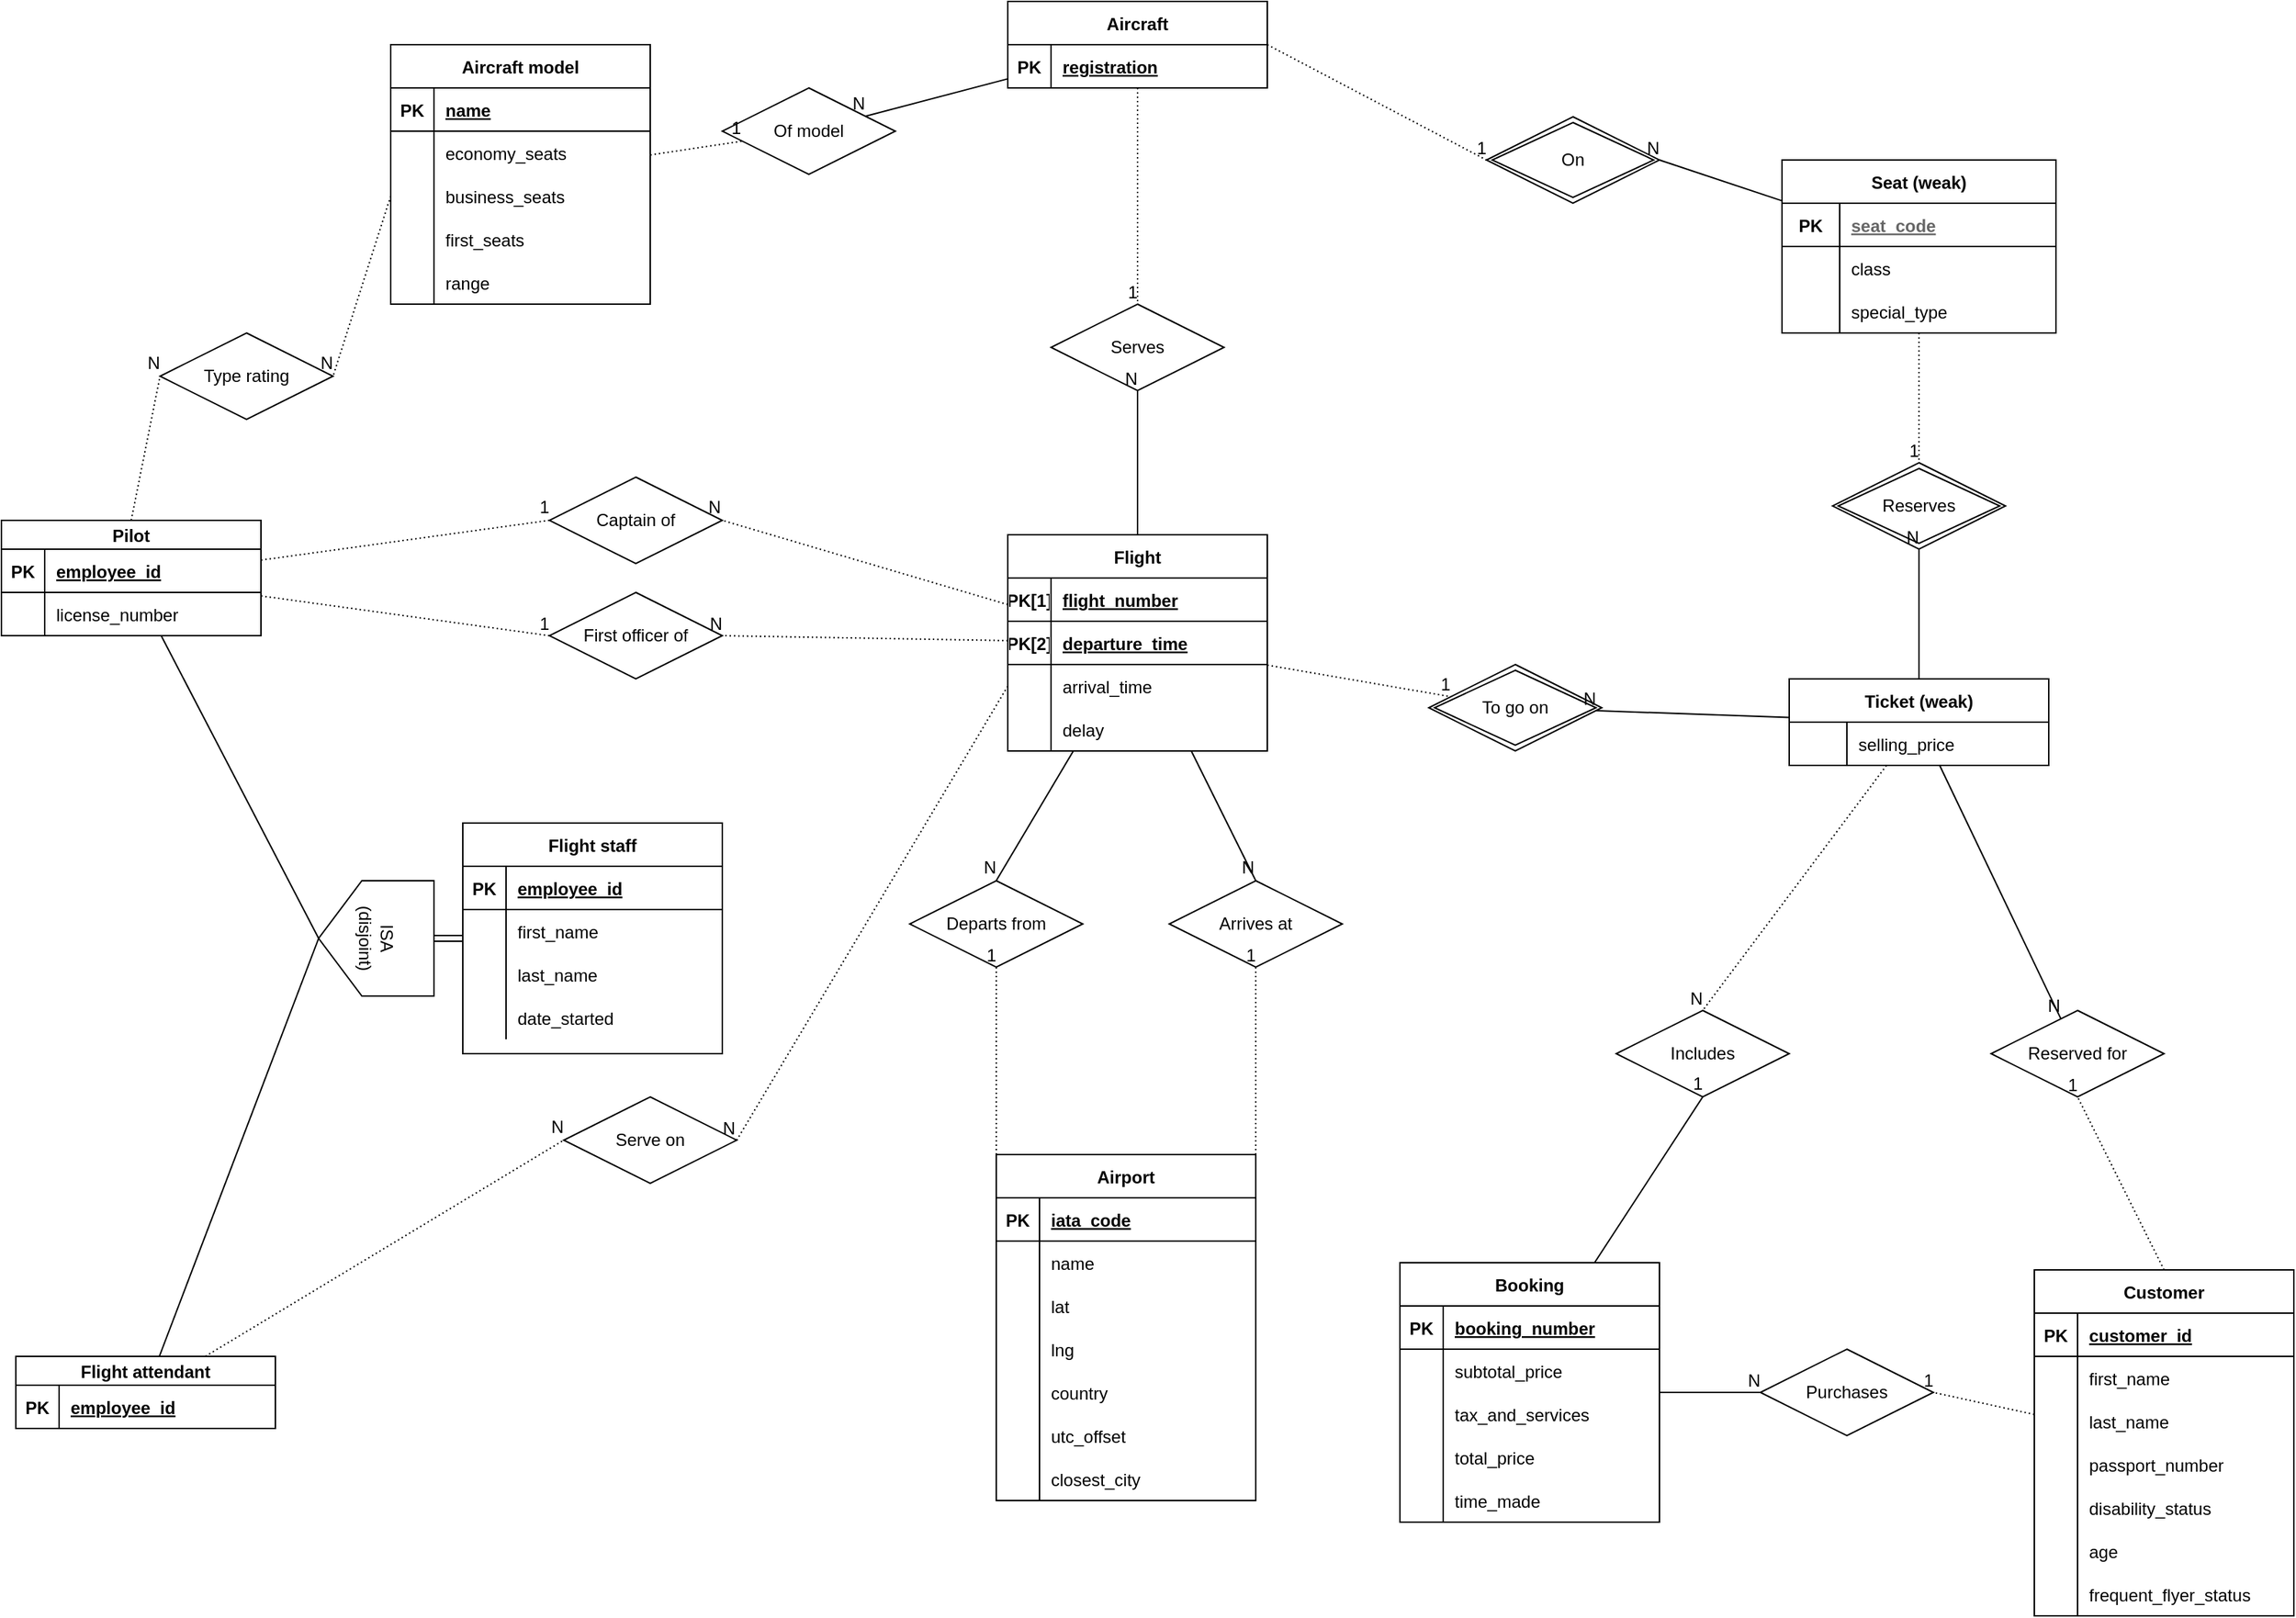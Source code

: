 <mxfile version="13.8.0" type="github">
  <diagram id="R2lEEEUBdFMjLlhIrx00" name="Page-1">
    <mxGraphModel dx="3454" dy="1766" grid="1" gridSize="10" guides="1" tooltips="1" connect="1" arrows="1" fold="1" page="1" pageScale="1" pageWidth="1654" pageHeight="1169" math="0" shadow="0" extFonts="Permanent Marker^https://fonts.googleapis.com/css?family=Permanent+Marker">
      <root>
        <mxCell id="0" />
        <mxCell id="1" parent="0" />
        <mxCell id="KFDG1ygpJS-XasdDZKLy-1" value="Reserves" style="shape=rhombus;double=1;perimeter=rhombusPerimeter;whiteSpace=wrap;html=1;align=center;" vertex="1" parent="1">
          <mxGeometry x="1280" y="350" width="120" height="60" as="geometry" />
        </mxCell>
        <mxCell id="omaE2LV8dUg3B53Vwz0E-4" value="Flight" style="shape=table;startSize=30;container=1;collapsible=1;childLayout=tableLayout;fixedRows=1;rowLines=0;fontStyle=1;align=center;resizeLast=1;" parent="1" vertex="1">
          <mxGeometry x="708" y="400" width="180" height="150" as="geometry" />
        </mxCell>
        <mxCell id="omaE2LV8dUg3B53Vwz0E-5" value="" style="shape=partialRectangle;collapsible=0;dropTarget=0;pointerEvents=0;fillColor=none;top=0;left=0;bottom=1;right=0;points=[[0,0.5],[1,0.5]];portConstraint=eastwest;" parent="omaE2LV8dUg3B53Vwz0E-4" vertex="1">
          <mxGeometry y="30" width="180" height="30" as="geometry" />
        </mxCell>
        <mxCell id="omaE2LV8dUg3B53Vwz0E-6" value="PK[1]" style="shape=partialRectangle;connectable=0;fillColor=none;top=0;left=0;bottom=0;right=0;fontStyle=1;overflow=hidden;" parent="omaE2LV8dUg3B53Vwz0E-5" vertex="1">
          <mxGeometry width="30" height="30" as="geometry" />
        </mxCell>
        <mxCell id="omaE2LV8dUg3B53Vwz0E-7" value="flight_number" style="shape=partialRectangle;connectable=0;fillColor=none;top=0;left=0;bottom=0;right=0;align=left;spacingLeft=6;fontStyle=5;overflow=hidden;" parent="omaE2LV8dUg3B53Vwz0E-5" vertex="1">
          <mxGeometry x="30" width="150" height="30" as="geometry" />
        </mxCell>
        <mxCell id="Inyji_aIX1-CD67pMIii-9" style="shape=partialRectangle;collapsible=0;dropTarget=0;pointerEvents=0;fillColor=none;top=0;left=0;bottom=1;right=0;points=[[0,0.5],[1,0.5]];portConstraint=eastwest;" parent="omaE2LV8dUg3B53Vwz0E-4" vertex="1">
          <mxGeometry y="60" width="180" height="30" as="geometry" />
        </mxCell>
        <mxCell id="Inyji_aIX1-CD67pMIii-10" value="PK[2]" style="shape=partialRectangle;connectable=0;fillColor=none;top=0;left=0;bottom=0;right=0;fontStyle=1;overflow=hidden;" parent="Inyji_aIX1-CD67pMIii-9" vertex="1">
          <mxGeometry width="30" height="30" as="geometry" />
        </mxCell>
        <mxCell id="Inyji_aIX1-CD67pMIii-11" value="departure_time" style="shape=partialRectangle;connectable=0;fillColor=none;top=0;left=0;bottom=0;right=0;align=left;spacingLeft=6;fontStyle=5;overflow=hidden;" parent="Inyji_aIX1-CD67pMIii-9" vertex="1">
          <mxGeometry x="30" width="150" height="30" as="geometry" />
        </mxCell>
        <mxCell id="omaE2LV8dUg3B53Vwz0E-11" value="" style="shape=partialRectangle;collapsible=0;dropTarget=0;pointerEvents=0;fillColor=none;top=0;left=0;bottom=0;right=0;points=[[0,0.5],[1,0.5]];portConstraint=eastwest;" parent="omaE2LV8dUg3B53Vwz0E-4" vertex="1">
          <mxGeometry y="90" width="180" height="30" as="geometry" />
        </mxCell>
        <mxCell id="omaE2LV8dUg3B53Vwz0E-12" value="" style="shape=partialRectangle;connectable=0;fillColor=none;top=0;left=0;bottom=0;right=0;editable=1;overflow=hidden;" parent="omaE2LV8dUg3B53Vwz0E-11" vertex="1">
          <mxGeometry width="30" height="30" as="geometry" />
        </mxCell>
        <mxCell id="omaE2LV8dUg3B53Vwz0E-13" value="arrival_time" style="shape=partialRectangle;connectable=0;fillColor=none;top=0;left=0;bottom=0;right=0;align=left;spacingLeft=6;overflow=hidden;" parent="omaE2LV8dUg3B53Vwz0E-11" vertex="1">
          <mxGeometry x="30" width="150" height="30" as="geometry" />
        </mxCell>
        <mxCell id="T-JMGLTqBnid2Jcj_hA6-1" style="shape=partialRectangle;collapsible=0;dropTarget=0;pointerEvents=0;fillColor=none;top=0;left=0;bottom=0;right=0;points=[[0,0.5],[1,0.5]];portConstraint=eastwest;" parent="omaE2LV8dUg3B53Vwz0E-4" vertex="1">
          <mxGeometry y="120" width="180" height="30" as="geometry" />
        </mxCell>
        <mxCell id="T-JMGLTqBnid2Jcj_hA6-2" style="shape=partialRectangle;connectable=0;fillColor=none;top=0;left=0;bottom=0;right=0;editable=1;overflow=hidden;" parent="T-JMGLTqBnid2Jcj_hA6-1" vertex="1">
          <mxGeometry width="30" height="30" as="geometry" />
        </mxCell>
        <mxCell id="T-JMGLTqBnid2Jcj_hA6-3" value="delay" style="shape=partialRectangle;connectable=0;fillColor=none;top=0;left=0;bottom=0;right=0;align=left;spacingLeft=6;overflow=hidden;" parent="T-JMGLTqBnid2Jcj_hA6-1" vertex="1">
          <mxGeometry x="30" width="150" height="30" as="geometry" />
        </mxCell>
        <mxCell id="omaE2LV8dUg3B53Vwz0E-188" value="On" style="shape=rhombus;double=1;perimeter=rhombusPerimeter;whiteSpace=wrap;html=1;align=center;" parent="1" vertex="1">
          <mxGeometry x="1040" y="110" width="120" height="60" as="geometry" />
        </mxCell>
        <mxCell id="omaE2LV8dUg3B53Vwz0E-70" value="Aircraft" style="shape=table;startSize=30;container=1;collapsible=1;childLayout=tableLayout;fixedRows=1;rowLines=0;fontStyle=1;align=center;resizeLast=1;" parent="1" vertex="1">
          <mxGeometry x="708" y="30" width="180" height="60" as="geometry" />
        </mxCell>
        <mxCell id="omaE2LV8dUg3B53Vwz0E-71" value="" style="shape=partialRectangle;collapsible=0;dropTarget=0;pointerEvents=0;fillColor=none;top=0;left=0;bottom=1;right=0;points=[[0,0.5],[1,0.5]];portConstraint=eastwest;" parent="omaE2LV8dUg3B53Vwz0E-70" vertex="1">
          <mxGeometry y="30" width="180" height="30" as="geometry" />
        </mxCell>
        <mxCell id="omaE2LV8dUg3B53Vwz0E-72" value="PK" style="shape=partialRectangle;connectable=0;fillColor=none;top=0;left=0;bottom=0;right=0;fontStyle=1;overflow=hidden;" parent="omaE2LV8dUg3B53Vwz0E-71" vertex="1">
          <mxGeometry width="30" height="30" as="geometry" />
        </mxCell>
        <mxCell id="omaE2LV8dUg3B53Vwz0E-73" value="registration" style="shape=partialRectangle;connectable=0;fillColor=none;top=0;left=0;bottom=0;right=0;align=left;spacingLeft=6;fontStyle=5;overflow=hidden;" parent="omaE2LV8dUg3B53Vwz0E-71" vertex="1">
          <mxGeometry x="30" width="150" height="30" as="geometry" />
        </mxCell>
        <mxCell id="omaE2LV8dUg3B53Vwz0E-192" value="Includes" style="shape=rhombus;perimeter=rhombusPerimeter;whiteSpace=wrap;html=1;align=center;" parent="1" vertex="1">
          <mxGeometry x="1130" y="730" width="120" height="60" as="geometry" />
        </mxCell>
        <mxCell id="omaE2LV8dUg3B53Vwz0E-51" value="Aircraft model" style="shape=table;startSize=30;container=1;collapsible=1;childLayout=tableLayout;fixedRows=1;rowLines=0;fontStyle=1;align=center;resizeLast=1;" parent="1" vertex="1">
          <mxGeometry x="280" y="60" width="180" height="180" as="geometry" />
        </mxCell>
        <mxCell id="omaE2LV8dUg3B53Vwz0E-52" value="" style="shape=partialRectangle;collapsible=0;dropTarget=0;pointerEvents=0;fillColor=none;top=0;left=0;bottom=1;right=0;points=[[0,0.5],[1,0.5]];portConstraint=eastwest;" parent="omaE2LV8dUg3B53Vwz0E-51" vertex="1">
          <mxGeometry y="30" width="180" height="30" as="geometry" />
        </mxCell>
        <mxCell id="omaE2LV8dUg3B53Vwz0E-53" value="PK" style="shape=partialRectangle;connectable=0;fillColor=none;top=0;left=0;bottom=0;right=0;fontStyle=1;overflow=hidden;" parent="omaE2LV8dUg3B53Vwz0E-52" vertex="1">
          <mxGeometry width="30" height="30" as="geometry" />
        </mxCell>
        <mxCell id="omaE2LV8dUg3B53Vwz0E-54" value="name" style="shape=partialRectangle;connectable=0;fillColor=none;top=0;left=0;bottom=0;right=0;align=left;spacingLeft=6;fontStyle=5;overflow=hidden;" parent="omaE2LV8dUg3B53Vwz0E-52" vertex="1">
          <mxGeometry x="30" width="150" height="30" as="geometry" />
        </mxCell>
        <mxCell id="omaE2LV8dUg3B53Vwz0E-58" value="" style="shape=partialRectangle;collapsible=0;dropTarget=0;pointerEvents=0;fillColor=none;top=0;left=0;bottom=0;right=0;points=[[0,0.5],[1,0.5]];portConstraint=eastwest;" parent="omaE2LV8dUg3B53Vwz0E-51" vertex="1">
          <mxGeometry y="60" width="180" height="30" as="geometry" />
        </mxCell>
        <mxCell id="omaE2LV8dUg3B53Vwz0E-59" value="" style="shape=partialRectangle;connectable=0;fillColor=none;top=0;left=0;bottom=0;right=0;editable=1;overflow=hidden;" parent="omaE2LV8dUg3B53Vwz0E-58" vertex="1">
          <mxGeometry width="30" height="30" as="geometry" />
        </mxCell>
        <mxCell id="omaE2LV8dUg3B53Vwz0E-60" value="economy_seats" style="shape=partialRectangle;connectable=0;fillColor=none;top=0;left=0;bottom=0;right=0;align=left;spacingLeft=6;overflow=hidden;" parent="omaE2LV8dUg3B53Vwz0E-58" vertex="1">
          <mxGeometry x="30" width="150" height="30" as="geometry" />
        </mxCell>
        <mxCell id="omaE2LV8dUg3B53Vwz0E-61" value="" style="shape=partialRectangle;collapsible=0;dropTarget=0;pointerEvents=0;fillColor=none;top=0;left=0;bottom=0;right=0;points=[[0,0.5],[1,0.5]];portConstraint=eastwest;" parent="omaE2LV8dUg3B53Vwz0E-51" vertex="1">
          <mxGeometry y="90" width="180" height="30" as="geometry" />
        </mxCell>
        <mxCell id="omaE2LV8dUg3B53Vwz0E-62" value="" style="shape=partialRectangle;connectable=0;fillColor=none;top=0;left=0;bottom=0;right=0;editable=1;overflow=hidden;" parent="omaE2LV8dUg3B53Vwz0E-61" vertex="1">
          <mxGeometry width="30" height="30" as="geometry" />
        </mxCell>
        <mxCell id="omaE2LV8dUg3B53Vwz0E-63" value="business_seats" style="shape=partialRectangle;connectable=0;fillColor=none;top=0;left=0;bottom=0;right=0;align=left;spacingLeft=6;overflow=hidden;" parent="omaE2LV8dUg3B53Vwz0E-61" vertex="1">
          <mxGeometry x="30" width="150" height="30" as="geometry" />
        </mxCell>
        <mxCell id="omaE2LV8dUg3B53Vwz0E-64" style="shape=partialRectangle;collapsible=0;dropTarget=0;pointerEvents=0;fillColor=none;top=0;left=0;bottom=0;right=0;points=[[0,0.5],[1,0.5]];portConstraint=eastwest;" parent="omaE2LV8dUg3B53Vwz0E-51" vertex="1">
          <mxGeometry y="120" width="180" height="30" as="geometry" />
        </mxCell>
        <mxCell id="omaE2LV8dUg3B53Vwz0E-65" style="shape=partialRectangle;connectable=0;fillColor=none;top=0;left=0;bottom=0;right=0;editable=1;overflow=hidden;" parent="omaE2LV8dUg3B53Vwz0E-64" vertex="1">
          <mxGeometry width="30" height="30" as="geometry" />
        </mxCell>
        <mxCell id="omaE2LV8dUg3B53Vwz0E-66" value="first_seats" style="shape=partialRectangle;connectable=0;fillColor=none;top=0;left=0;bottom=0;right=0;align=left;spacingLeft=6;overflow=hidden;" parent="omaE2LV8dUg3B53Vwz0E-64" vertex="1">
          <mxGeometry x="30" width="150" height="30" as="geometry" />
        </mxCell>
        <mxCell id="omaE2LV8dUg3B53Vwz0E-67" style="shape=partialRectangle;collapsible=0;dropTarget=0;pointerEvents=0;fillColor=none;top=0;left=0;bottom=0;right=0;points=[[0,0.5],[1,0.5]];portConstraint=eastwest;" parent="omaE2LV8dUg3B53Vwz0E-51" vertex="1">
          <mxGeometry y="150" width="180" height="30" as="geometry" />
        </mxCell>
        <mxCell id="omaE2LV8dUg3B53Vwz0E-68" style="shape=partialRectangle;connectable=0;fillColor=none;top=0;left=0;bottom=0;right=0;editable=1;overflow=hidden;" parent="omaE2LV8dUg3B53Vwz0E-67" vertex="1">
          <mxGeometry width="30" height="30" as="geometry" />
        </mxCell>
        <mxCell id="omaE2LV8dUg3B53Vwz0E-69" value="range" style="shape=partialRectangle;connectable=0;fillColor=none;top=0;left=0;bottom=0;right=0;align=left;spacingLeft=6;overflow=hidden;" parent="omaE2LV8dUg3B53Vwz0E-67" vertex="1">
          <mxGeometry x="30" width="150" height="30" as="geometry" />
        </mxCell>
        <mxCell id="omaE2LV8dUg3B53Vwz0E-193" value="Purchases" style="shape=rhombus;perimeter=rhombusPerimeter;whiteSpace=wrap;html=1;align=center;" parent="1" vertex="1">
          <mxGeometry x="1230" y="965" width="120" height="60" as="geometry" />
        </mxCell>
        <mxCell id="omaE2LV8dUg3B53Vwz0E-194" value="Reserved for" style="shape=rhombus;perimeter=rhombusPerimeter;whiteSpace=wrap;html=1;align=center;" parent="1" vertex="1">
          <mxGeometry x="1390" y="730" width="120" height="60" as="geometry" />
        </mxCell>
        <mxCell id="omaE2LV8dUg3B53Vwz0E-195" value="Departs from" style="shape=rhombus;perimeter=rhombusPerimeter;whiteSpace=wrap;html=1;align=center;" parent="1" vertex="1">
          <mxGeometry x="640" y="640" width="120" height="60" as="geometry" />
        </mxCell>
        <mxCell id="omaE2LV8dUg3B53Vwz0E-196" value="Arrives at" style="shape=rhombus;perimeter=rhombusPerimeter;whiteSpace=wrap;html=1;align=center;" parent="1" vertex="1">
          <mxGeometry x="820" y="640" width="120" height="60" as="geometry" />
        </mxCell>
        <mxCell id="omaE2LV8dUg3B53Vwz0E-197" value="Captain of" style="shape=rhombus;perimeter=rhombusPerimeter;whiteSpace=wrap;html=1;align=center;" parent="1" vertex="1">
          <mxGeometry x="390" y="360" width="120" height="60" as="geometry" />
        </mxCell>
        <mxCell id="omaE2LV8dUg3B53Vwz0E-198" value="First officer of" style="shape=rhombus;perimeter=rhombusPerimeter;whiteSpace=wrap;html=1;align=center;" parent="1" vertex="1">
          <mxGeometry x="390" y="440" width="120" height="60" as="geometry" />
        </mxCell>
        <mxCell id="omaE2LV8dUg3B53Vwz0E-199" value="Serve on" style="shape=rhombus;perimeter=rhombusPerimeter;whiteSpace=wrap;html=1;align=center;" parent="1" vertex="1">
          <mxGeometry x="400" y="790" width="120" height="60" as="geometry" />
        </mxCell>
        <mxCell id="omaE2LV8dUg3B53Vwz0E-200" value="Of model" style="shape=rhombus;perimeter=rhombusPerimeter;whiteSpace=wrap;html=1;align=center;" parent="1" vertex="1">
          <mxGeometry x="510" y="90" width="120" height="60" as="geometry" />
        </mxCell>
        <mxCell id="omaE2LV8dUg3B53Vwz0E-201" value="Type rating" style="shape=rhombus;perimeter=rhombusPerimeter;whiteSpace=wrap;html=1;align=center;" parent="1" vertex="1">
          <mxGeometry x="120" y="260" width="120" height="60" as="geometry" />
        </mxCell>
        <mxCell id="omaE2LV8dUg3B53Vwz0E-83" value="Pilot" style="shape=table;startSize=20;container=1;collapsible=1;childLayout=tableLayout;fixedRows=1;rowLines=0;fontStyle=1;align=center;resizeLast=1;" parent="1" vertex="1">
          <mxGeometry x="10" y="390" width="180" height="80" as="geometry" />
        </mxCell>
        <mxCell id="omaE2LV8dUg3B53Vwz0E-84" value="" style="shape=partialRectangle;collapsible=0;dropTarget=0;pointerEvents=0;fillColor=none;top=0;left=0;bottom=1;right=0;points=[[0,0.5],[1,0.5]];portConstraint=eastwest;" parent="omaE2LV8dUg3B53Vwz0E-83" vertex="1">
          <mxGeometry y="20" width="180" height="30" as="geometry" />
        </mxCell>
        <mxCell id="omaE2LV8dUg3B53Vwz0E-85" value="PK" style="shape=partialRectangle;connectable=0;fillColor=none;top=0;left=0;bottom=0;right=0;fontStyle=1;overflow=hidden;" parent="omaE2LV8dUg3B53Vwz0E-84" vertex="1">
          <mxGeometry width="30" height="30" as="geometry" />
        </mxCell>
        <mxCell id="omaE2LV8dUg3B53Vwz0E-86" value="employee_id" style="shape=partialRectangle;connectable=0;fillColor=none;top=0;left=0;bottom=0;right=0;align=left;spacingLeft=6;fontStyle=5;overflow=hidden;" parent="omaE2LV8dUg3B53Vwz0E-84" vertex="1">
          <mxGeometry x="30" width="150" height="30" as="geometry" />
        </mxCell>
        <mxCell id="UBEAjOzkYKkPeFaZ0rmT-7" style="shape=partialRectangle;collapsible=0;dropTarget=0;pointerEvents=0;fillColor=none;top=0;left=0;bottom=1;right=0;points=[[0,0.5],[1,0.5]];portConstraint=eastwest;" parent="omaE2LV8dUg3B53Vwz0E-83" vertex="1">
          <mxGeometry y="50" width="180" height="30" as="geometry" />
        </mxCell>
        <mxCell id="UBEAjOzkYKkPeFaZ0rmT-8" style="shape=partialRectangle;connectable=0;fillColor=none;top=0;left=0;bottom=0;right=0;fontStyle=1;overflow=hidden;" parent="UBEAjOzkYKkPeFaZ0rmT-7" vertex="1">
          <mxGeometry width="30" height="30" as="geometry" />
        </mxCell>
        <mxCell id="UBEAjOzkYKkPeFaZ0rmT-9" value="license_number" style="shape=partialRectangle;connectable=0;fillColor=none;top=0;left=0;bottom=0;right=0;align=left;spacingLeft=6;fontStyle=0;overflow=hidden;" parent="UBEAjOzkYKkPeFaZ0rmT-7" vertex="1">
          <mxGeometry x="30" width="150" height="30" as="geometry" />
        </mxCell>
        <mxCell id="omaE2LV8dUg3B53Vwz0E-223" value="" style="endArrow=none;html=1;rounded=0;dashed=1;dashPattern=1 2;entryX=0;entryY=0.5;entryDx=0;entryDy=0;" parent="1" source="omaE2LV8dUg3B53Vwz0E-96" target="omaE2LV8dUg3B53Vwz0E-199" edge="1">
          <mxGeometry relative="1" as="geometry">
            <mxPoint x="350" y="870" as="sourcePoint" />
            <mxPoint x="600" y="650" as="targetPoint" />
          </mxGeometry>
        </mxCell>
        <mxCell id="omaE2LV8dUg3B53Vwz0E-224" value="N" style="resizable=0;html=1;align=right;verticalAlign=bottom;" parent="omaE2LV8dUg3B53Vwz0E-223" connectable="0" vertex="1">
          <mxGeometry x="1" relative="1" as="geometry" />
        </mxCell>
        <mxCell id="omaE2LV8dUg3B53Vwz0E-225" value="" style="endArrow=none;html=1;rounded=0;entryX=0.5;entryY=0;entryDx=0;entryDy=0;" parent="1" source="omaE2LV8dUg3B53Vwz0E-4" target="omaE2LV8dUg3B53Vwz0E-195" edge="1">
          <mxGeometry relative="1" as="geometry">
            <mxPoint x="840" y="600" as="sourcePoint" />
            <mxPoint x="680" y="600" as="targetPoint" />
          </mxGeometry>
        </mxCell>
        <mxCell id="omaE2LV8dUg3B53Vwz0E-226" value="N" style="resizable=0;html=1;align=right;verticalAlign=bottom;" parent="omaE2LV8dUg3B53Vwz0E-225" connectable="0" vertex="1">
          <mxGeometry x="1" relative="1" as="geometry" />
        </mxCell>
        <mxCell id="omaE2LV8dUg3B53Vwz0E-227" value="" style="endArrow=none;html=1;rounded=0;dashed=1;dashPattern=1 2;exitX=0;exitY=0;exitDx=0;exitDy=0;entryX=0.5;entryY=1;entryDx=0;entryDy=0;" parent="1" source="omaE2LV8dUg3B53Vwz0E-17" target="omaE2LV8dUg3B53Vwz0E-195" edge="1">
          <mxGeometry relative="1" as="geometry">
            <mxPoint x="830" y="720" as="sourcePoint" />
            <mxPoint x="670" y="720" as="targetPoint" />
          </mxGeometry>
        </mxCell>
        <mxCell id="omaE2LV8dUg3B53Vwz0E-228" value="1" style="resizable=0;html=1;align=right;verticalAlign=bottom;" parent="omaE2LV8dUg3B53Vwz0E-227" connectable="0" vertex="1">
          <mxGeometry x="1" relative="1" as="geometry" />
        </mxCell>
        <mxCell id="omaE2LV8dUg3B53Vwz0E-229" value="" style="endArrow=none;html=1;rounded=0;entryX=0.5;entryY=0;entryDx=0;entryDy=0;" parent="1" source="omaE2LV8dUg3B53Vwz0E-4" target="omaE2LV8dUg3B53Vwz0E-196" edge="1">
          <mxGeometry relative="1" as="geometry">
            <mxPoint x="1040" y="600" as="sourcePoint" />
            <mxPoint x="880" y="600" as="targetPoint" />
          </mxGeometry>
        </mxCell>
        <mxCell id="omaE2LV8dUg3B53Vwz0E-230" value="N" style="resizable=0;html=1;align=right;verticalAlign=bottom;" parent="omaE2LV8dUg3B53Vwz0E-229" connectable="0" vertex="1">
          <mxGeometry x="1" relative="1" as="geometry" />
        </mxCell>
        <mxCell id="omaE2LV8dUg3B53Vwz0E-231" value="" style="endArrow=none;html=1;rounded=0;dashed=1;dashPattern=1 2;entryX=0.5;entryY=1;entryDx=0;entryDy=0;exitX=1;exitY=0;exitDx=0;exitDy=0;" parent="1" source="omaE2LV8dUg3B53Vwz0E-17" target="omaE2LV8dUg3B53Vwz0E-196" edge="1">
          <mxGeometry relative="1" as="geometry">
            <mxPoint x="1010" y="750" as="sourcePoint" />
            <mxPoint x="850" y="750" as="targetPoint" />
          </mxGeometry>
        </mxCell>
        <mxCell id="omaE2LV8dUg3B53Vwz0E-232" value="1" style="resizable=0;html=1;align=right;verticalAlign=bottom;" parent="omaE2LV8dUg3B53Vwz0E-231" connectable="0" vertex="1">
          <mxGeometry x="1" relative="1" as="geometry" />
        </mxCell>
        <mxCell id="omaE2LV8dUg3B53Vwz0E-17" value="Airport" style="shape=table;startSize=30;container=1;collapsible=1;childLayout=tableLayout;fixedRows=1;rowLines=0;fontStyle=1;align=center;resizeLast=1;" parent="1" vertex="1">
          <mxGeometry x="700" y="830" width="180" height="240" as="geometry">
            <mxRectangle x="60" y="310" width="70" height="30" as="alternateBounds" />
          </mxGeometry>
        </mxCell>
        <mxCell id="omaE2LV8dUg3B53Vwz0E-18" value="" style="shape=partialRectangle;collapsible=0;dropTarget=0;pointerEvents=0;fillColor=none;top=0;left=0;bottom=1;right=0;points=[[0,0.5],[1,0.5]];portConstraint=eastwest;" parent="omaE2LV8dUg3B53Vwz0E-17" vertex="1">
          <mxGeometry y="30" width="180" height="30" as="geometry" />
        </mxCell>
        <mxCell id="omaE2LV8dUg3B53Vwz0E-19" value="PK" style="shape=partialRectangle;connectable=0;fillColor=none;top=0;left=0;bottom=0;right=0;fontStyle=1;overflow=hidden;" parent="omaE2LV8dUg3B53Vwz0E-18" vertex="1">
          <mxGeometry width="30" height="30" as="geometry" />
        </mxCell>
        <mxCell id="omaE2LV8dUg3B53Vwz0E-20" value="iata_code" style="shape=partialRectangle;connectable=0;fillColor=none;top=0;left=0;bottom=0;right=0;align=left;spacingLeft=6;fontStyle=5;overflow=hidden;" parent="omaE2LV8dUg3B53Vwz0E-18" vertex="1">
          <mxGeometry x="30" width="150" height="30" as="geometry" />
        </mxCell>
        <mxCell id="omaE2LV8dUg3B53Vwz0E-21" value="" style="shape=partialRectangle;collapsible=0;dropTarget=0;pointerEvents=0;fillColor=none;top=0;left=0;bottom=0;right=0;points=[[0,0.5],[1,0.5]];portConstraint=eastwest;" parent="omaE2LV8dUg3B53Vwz0E-17" vertex="1">
          <mxGeometry y="60" width="180" height="30" as="geometry" />
        </mxCell>
        <mxCell id="omaE2LV8dUg3B53Vwz0E-22" value="" style="shape=partialRectangle;connectable=0;fillColor=none;top=0;left=0;bottom=0;right=0;editable=1;overflow=hidden;" parent="omaE2LV8dUg3B53Vwz0E-21" vertex="1">
          <mxGeometry width="30" height="30" as="geometry" />
        </mxCell>
        <mxCell id="omaE2LV8dUg3B53Vwz0E-23" value="name" style="shape=partialRectangle;connectable=0;fillColor=none;top=0;left=0;bottom=0;right=0;align=left;spacingLeft=6;overflow=hidden;" parent="omaE2LV8dUg3B53Vwz0E-21" vertex="1">
          <mxGeometry x="30" width="150" height="30" as="geometry" />
        </mxCell>
        <mxCell id="omaE2LV8dUg3B53Vwz0E-27" value="" style="shape=partialRectangle;collapsible=0;dropTarget=0;pointerEvents=0;fillColor=none;top=0;left=0;bottom=0;right=0;points=[[0,0.5],[1,0.5]];portConstraint=eastwest;" parent="omaE2LV8dUg3B53Vwz0E-17" vertex="1">
          <mxGeometry y="90" width="180" height="30" as="geometry" />
        </mxCell>
        <mxCell id="omaE2LV8dUg3B53Vwz0E-28" value="" style="shape=partialRectangle;connectable=0;fillColor=none;top=0;left=0;bottom=0;right=0;editable=1;overflow=hidden;" parent="omaE2LV8dUg3B53Vwz0E-27" vertex="1">
          <mxGeometry width="30" height="30" as="geometry" />
        </mxCell>
        <mxCell id="omaE2LV8dUg3B53Vwz0E-29" value="lat" style="shape=partialRectangle;connectable=0;fillColor=none;top=0;left=0;bottom=0;right=0;align=left;spacingLeft=6;overflow=hidden;" parent="omaE2LV8dUg3B53Vwz0E-27" vertex="1">
          <mxGeometry x="30" width="150" height="30" as="geometry" />
        </mxCell>
        <mxCell id="T-JMGLTqBnid2Jcj_hA6-4" style="shape=partialRectangle;collapsible=0;dropTarget=0;pointerEvents=0;fillColor=none;top=0;left=0;bottom=0;right=0;points=[[0,0.5],[1,0.5]];portConstraint=eastwest;" parent="omaE2LV8dUg3B53Vwz0E-17" vertex="1">
          <mxGeometry y="120" width="180" height="30" as="geometry" />
        </mxCell>
        <mxCell id="T-JMGLTqBnid2Jcj_hA6-5" style="shape=partialRectangle;connectable=0;fillColor=none;top=0;left=0;bottom=0;right=0;editable=1;overflow=hidden;" parent="T-JMGLTqBnid2Jcj_hA6-4" vertex="1">
          <mxGeometry width="30" height="30" as="geometry" />
        </mxCell>
        <mxCell id="T-JMGLTqBnid2Jcj_hA6-6" value="lng" style="shape=partialRectangle;connectable=0;fillColor=none;top=0;left=0;bottom=0;right=0;align=left;spacingLeft=6;overflow=hidden;" parent="T-JMGLTqBnid2Jcj_hA6-4" vertex="1">
          <mxGeometry x="30" width="150" height="30" as="geometry" />
        </mxCell>
        <mxCell id="omaE2LV8dUg3B53Vwz0E-45" style="shape=partialRectangle;collapsible=0;dropTarget=0;pointerEvents=0;fillColor=none;top=0;left=0;bottom=0;right=0;points=[[0,0.5],[1,0.5]];portConstraint=eastwest;" parent="omaE2LV8dUg3B53Vwz0E-17" vertex="1">
          <mxGeometry y="150" width="180" height="30" as="geometry" />
        </mxCell>
        <mxCell id="omaE2LV8dUg3B53Vwz0E-46" style="shape=partialRectangle;connectable=0;fillColor=none;top=0;left=0;bottom=0;right=0;editable=1;overflow=hidden;" parent="omaE2LV8dUg3B53Vwz0E-45" vertex="1">
          <mxGeometry width="30" height="30" as="geometry" />
        </mxCell>
        <mxCell id="omaE2LV8dUg3B53Vwz0E-47" value="country" style="shape=partialRectangle;connectable=0;fillColor=none;top=0;left=0;bottom=0;right=0;align=left;spacingLeft=6;overflow=hidden;" parent="omaE2LV8dUg3B53Vwz0E-45" vertex="1">
          <mxGeometry x="30" width="150" height="30" as="geometry" />
        </mxCell>
        <mxCell id="omaE2LV8dUg3B53Vwz0E-48" style="shape=partialRectangle;collapsible=0;dropTarget=0;pointerEvents=0;fillColor=none;top=0;left=0;bottom=0;right=0;points=[[0,0.5],[1,0.5]];portConstraint=eastwest;" parent="omaE2LV8dUg3B53Vwz0E-17" vertex="1">
          <mxGeometry y="180" width="180" height="30" as="geometry" />
        </mxCell>
        <mxCell id="omaE2LV8dUg3B53Vwz0E-49" style="shape=partialRectangle;connectable=0;fillColor=none;top=0;left=0;bottom=0;right=0;editable=1;overflow=hidden;" parent="omaE2LV8dUg3B53Vwz0E-48" vertex="1">
          <mxGeometry width="30" height="30" as="geometry" />
        </mxCell>
        <mxCell id="omaE2LV8dUg3B53Vwz0E-50" value="utc_offset" style="shape=partialRectangle;connectable=0;fillColor=none;top=0;left=0;bottom=0;right=0;align=left;spacingLeft=6;overflow=hidden;" parent="omaE2LV8dUg3B53Vwz0E-48" vertex="1">
          <mxGeometry x="30" width="150" height="30" as="geometry" />
        </mxCell>
        <mxCell id="omaE2LV8dUg3B53Vwz0E-24" value="" style="shape=partialRectangle;collapsible=0;dropTarget=0;pointerEvents=0;fillColor=none;top=0;left=0;bottom=0;right=0;points=[[0,0.5],[1,0.5]];portConstraint=eastwest;" parent="omaE2LV8dUg3B53Vwz0E-17" vertex="1">
          <mxGeometry y="210" width="180" height="30" as="geometry" />
        </mxCell>
        <mxCell id="omaE2LV8dUg3B53Vwz0E-25" value="" style="shape=partialRectangle;connectable=0;fillColor=none;top=0;left=0;bottom=0;right=0;editable=1;overflow=hidden;" parent="omaE2LV8dUg3B53Vwz0E-24" vertex="1">
          <mxGeometry width="30" height="30" as="geometry" />
        </mxCell>
        <mxCell id="omaE2LV8dUg3B53Vwz0E-26" value="closest_city" style="shape=partialRectangle;connectable=0;fillColor=none;top=0;left=0;bottom=0;right=0;align=left;spacingLeft=6;overflow=hidden;" parent="omaE2LV8dUg3B53Vwz0E-24" vertex="1">
          <mxGeometry x="30" width="150" height="30" as="geometry" />
        </mxCell>
        <mxCell id="omaE2LV8dUg3B53Vwz0E-237" value="" style="endArrow=none;html=1;rounded=0;dashed=1;dashPattern=1 2;entryX=0;entryY=0.5;entryDx=0;entryDy=0;exitX=1;exitY=0.5;exitDx=0;exitDy=0;" parent="1" source="omaE2LV8dUg3B53Vwz0E-70" target="omaE2LV8dUg3B53Vwz0E-188" edge="1">
          <mxGeometry relative="1" as="geometry">
            <mxPoint x="1120" y="200" as="sourcePoint" />
            <mxPoint x="960" y="200" as="targetPoint" />
          </mxGeometry>
        </mxCell>
        <mxCell id="omaE2LV8dUg3B53Vwz0E-238" value="1" style="resizable=0;html=1;align=right;verticalAlign=bottom;" parent="omaE2LV8dUg3B53Vwz0E-237" connectable="0" vertex="1">
          <mxGeometry x="1" relative="1" as="geometry" />
        </mxCell>
        <mxCell id="omaE2LV8dUg3B53Vwz0E-239" value="" style="endArrow=none;html=1;rounded=0;entryX=1;entryY=0.5;entryDx=0;entryDy=0;" parent="1" source="omaE2LV8dUg3B53Vwz0E-113" target="omaE2LV8dUg3B53Vwz0E-188" edge="1">
          <mxGeometry relative="1" as="geometry">
            <mxPoint x="1290" y="210" as="sourcePoint" />
            <mxPoint x="1130" y="210" as="targetPoint" />
          </mxGeometry>
        </mxCell>
        <mxCell id="omaE2LV8dUg3B53Vwz0E-240" value="N" style="resizable=0;html=1;align=right;verticalAlign=bottom;" parent="omaE2LV8dUg3B53Vwz0E-239" connectable="0" vertex="1">
          <mxGeometry x="1" relative="1" as="geometry" />
        </mxCell>
        <mxCell id="omaE2LV8dUg3B53Vwz0E-241" value="" style="endArrow=none;html=1;rounded=0;dashed=1;dashPattern=1 2;" parent="1" source="omaE2LV8dUg3B53Vwz0E-4" target="Inyji_aIX1-CD67pMIii-12" edge="1">
          <mxGeometry relative="1" as="geometry">
            <mxPoint x="1110" y="540" as="sourcePoint" />
            <mxPoint x="999.934" y="495.033" as="targetPoint" />
          </mxGeometry>
        </mxCell>
        <mxCell id="omaE2LV8dUg3B53Vwz0E-242" value="1" style="resizable=0;html=1;align=right;verticalAlign=bottom;" parent="omaE2LV8dUg3B53Vwz0E-241" connectable="0" vertex="1">
          <mxGeometry x="1" relative="1" as="geometry" />
        </mxCell>
        <mxCell id="omaE2LV8dUg3B53Vwz0E-243" value="Serves" style="shape=rhombus;perimeter=rhombusPerimeter;whiteSpace=wrap;html=1;align=center;" parent="1" vertex="1">
          <mxGeometry x="738" y="240" width="120" height="60" as="geometry" />
        </mxCell>
        <mxCell id="omaE2LV8dUg3B53Vwz0E-244" value="" style="endArrow=none;html=1;rounded=0;dashed=1;dashPattern=1 2;entryX=0.5;entryY=0;entryDx=0;entryDy=0;" parent="1" source="omaE2LV8dUg3B53Vwz0E-70" target="omaE2LV8dUg3B53Vwz0E-243" edge="1">
          <mxGeometry relative="1" as="geometry">
            <mxPoint x="1010" y="180" as="sourcePoint" />
            <mxPoint x="850" y="190" as="targetPoint" />
          </mxGeometry>
        </mxCell>
        <mxCell id="omaE2LV8dUg3B53Vwz0E-245" value="1" style="resizable=0;html=1;align=right;verticalAlign=bottom;" parent="omaE2LV8dUg3B53Vwz0E-244" connectable="0" vertex="1">
          <mxGeometry x="1" relative="1" as="geometry" />
        </mxCell>
        <mxCell id="omaE2LV8dUg3B53Vwz0E-246" value="" style="endArrow=none;html=1;rounded=0;entryX=0.5;entryY=1;entryDx=0;entryDy=0;exitX=0.5;exitY=0;exitDx=0;exitDy=0;" parent="1" source="omaE2LV8dUg3B53Vwz0E-4" target="omaE2LV8dUg3B53Vwz0E-243" edge="1">
          <mxGeometry relative="1" as="geometry">
            <mxPoint x="910" y="360" as="sourcePoint" />
            <mxPoint x="750" y="360" as="targetPoint" />
          </mxGeometry>
        </mxCell>
        <mxCell id="omaE2LV8dUg3B53Vwz0E-247" value="N" style="resizable=0;html=1;align=right;verticalAlign=bottom;" parent="omaE2LV8dUg3B53Vwz0E-246" connectable="0" vertex="1">
          <mxGeometry x="1" relative="1" as="geometry" />
        </mxCell>
        <mxCell id="omaE2LV8dUg3B53Vwz0E-164" value="Customer" style="shape=table;startSize=30;container=1;collapsible=1;childLayout=tableLayout;fixedRows=1;rowLines=0;fontStyle=1;align=center;resizeLast=1;" parent="1" vertex="1">
          <mxGeometry x="1420" y="910" width="180" height="240" as="geometry" />
        </mxCell>
        <mxCell id="omaE2LV8dUg3B53Vwz0E-165" value="" style="shape=partialRectangle;collapsible=0;dropTarget=0;pointerEvents=0;fillColor=none;top=0;left=0;bottom=1;right=0;points=[[0,0.5],[1,0.5]];portConstraint=eastwest;" parent="omaE2LV8dUg3B53Vwz0E-164" vertex="1">
          <mxGeometry y="30" width="180" height="30" as="geometry" />
        </mxCell>
        <mxCell id="omaE2LV8dUg3B53Vwz0E-166" value="PK" style="shape=partialRectangle;connectable=0;fillColor=none;top=0;left=0;bottom=0;right=0;fontStyle=1;overflow=hidden;" parent="omaE2LV8dUg3B53Vwz0E-165" vertex="1">
          <mxGeometry width="30" height="30" as="geometry" />
        </mxCell>
        <mxCell id="omaE2LV8dUg3B53Vwz0E-167" value="customer_id" style="shape=partialRectangle;connectable=0;fillColor=none;top=0;left=0;bottom=0;right=0;align=left;spacingLeft=6;fontStyle=5;overflow=hidden;" parent="omaE2LV8dUg3B53Vwz0E-165" vertex="1">
          <mxGeometry x="30" width="150" height="30" as="geometry" />
        </mxCell>
        <mxCell id="omaE2LV8dUg3B53Vwz0E-168" value="" style="shape=partialRectangle;collapsible=0;dropTarget=0;pointerEvents=0;fillColor=none;top=0;left=0;bottom=0;right=0;points=[[0,0.5],[1,0.5]];portConstraint=eastwest;" parent="omaE2LV8dUg3B53Vwz0E-164" vertex="1">
          <mxGeometry y="60" width="180" height="30" as="geometry" />
        </mxCell>
        <mxCell id="omaE2LV8dUg3B53Vwz0E-169" value="" style="shape=partialRectangle;connectable=0;fillColor=none;top=0;left=0;bottom=0;right=0;editable=1;overflow=hidden;" parent="omaE2LV8dUg3B53Vwz0E-168" vertex="1">
          <mxGeometry width="30" height="30" as="geometry" />
        </mxCell>
        <mxCell id="omaE2LV8dUg3B53Vwz0E-170" value="first_name" style="shape=partialRectangle;connectable=0;fillColor=none;top=0;left=0;bottom=0;right=0;align=left;spacingLeft=6;overflow=hidden;" parent="omaE2LV8dUg3B53Vwz0E-168" vertex="1">
          <mxGeometry x="30" width="150" height="30" as="geometry" />
        </mxCell>
        <mxCell id="omaE2LV8dUg3B53Vwz0E-171" value="" style="shape=partialRectangle;collapsible=0;dropTarget=0;pointerEvents=0;fillColor=none;top=0;left=0;bottom=0;right=0;points=[[0,0.5],[1,0.5]];portConstraint=eastwest;" parent="omaE2LV8dUg3B53Vwz0E-164" vertex="1">
          <mxGeometry y="90" width="180" height="30" as="geometry" />
        </mxCell>
        <mxCell id="omaE2LV8dUg3B53Vwz0E-172" value="" style="shape=partialRectangle;connectable=0;fillColor=none;top=0;left=0;bottom=0;right=0;editable=1;overflow=hidden;" parent="omaE2LV8dUg3B53Vwz0E-171" vertex="1">
          <mxGeometry width="30" height="30" as="geometry" />
        </mxCell>
        <mxCell id="omaE2LV8dUg3B53Vwz0E-173" value="last_name" style="shape=partialRectangle;connectable=0;fillColor=none;top=0;left=0;bottom=0;right=0;align=left;spacingLeft=6;overflow=hidden;" parent="omaE2LV8dUg3B53Vwz0E-171" vertex="1">
          <mxGeometry x="30" width="150" height="30" as="geometry" />
        </mxCell>
        <mxCell id="omaE2LV8dUg3B53Vwz0E-174" value="" style="shape=partialRectangle;collapsible=0;dropTarget=0;pointerEvents=0;fillColor=none;top=0;left=0;bottom=0;right=0;points=[[0,0.5],[1,0.5]];portConstraint=eastwest;" parent="omaE2LV8dUg3B53Vwz0E-164" vertex="1">
          <mxGeometry y="120" width="180" height="30" as="geometry" />
        </mxCell>
        <mxCell id="omaE2LV8dUg3B53Vwz0E-175" value="" style="shape=partialRectangle;connectable=0;fillColor=none;top=0;left=0;bottom=0;right=0;editable=1;overflow=hidden;" parent="omaE2LV8dUg3B53Vwz0E-174" vertex="1">
          <mxGeometry width="30" height="30" as="geometry" />
        </mxCell>
        <mxCell id="omaE2LV8dUg3B53Vwz0E-176" value="passport_number" style="shape=partialRectangle;connectable=0;fillColor=none;top=0;left=0;bottom=0;right=0;align=left;spacingLeft=6;overflow=hidden;" parent="omaE2LV8dUg3B53Vwz0E-174" vertex="1">
          <mxGeometry x="30" width="150" height="30" as="geometry" />
        </mxCell>
        <mxCell id="omaE2LV8dUg3B53Vwz0E-177" style="shape=partialRectangle;collapsible=0;dropTarget=0;pointerEvents=0;fillColor=none;top=0;left=0;bottom=0;right=0;points=[[0,0.5],[1,0.5]];portConstraint=eastwest;" parent="omaE2LV8dUg3B53Vwz0E-164" vertex="1">
          <mxGeometry y="150" width="180" height="30" as="geometry" />
        </mxCell>
        <mxCell id="omaE2LV8dUg3B53Vwz0E-178" style="shape=partialRectangle;connectable=0;fillColor=none;top=0;left=0;bottom=0;right=0;editable=1;overflow=hidden;" parent="omaE2LV8dUg3B53Vwz0E-177" vertex="1">
          <mxGeometry width="30" height="30" as="geometry" />
        </mxCell>
        <mxCell id="omaE2LV8dUg3B53Vwz0E-179" value="disability_status" style="shape=partialRectangle;connectable=0;fillColor=none;top=0;left=0;bottom=0;right=0;align=left;spacingLeft=6;overflow=hidden;" parent="omaE2LV8dUg3B53Vwz0E-177" vertex="1">
          <mxGeometry x="30" width="150" height="30" as="geometry" />
        </mxCell>
        <mxCell id="Inyji_aIX1-CD67pMIii-28" style="shape=partialRectangle;collapsible=0;dropTarget=0;pointerEvents=0;fillColor=none;top=0;left=0;bottom=0;right=0;points=[[0,0.5],[1,0.5]];portConstraint=eastwest;" parent="omaE2LV8dUg3B53Vwz0E-164" vertex="1">
          <mxGeometry y="180" width="180" height="30" as="geometry" />
        </mxCell>
        <mxCell id="Inyji_aIX1-CD67pMIii-29" style="shape=partialRectangle;connectable=0;fillColor=none;top=0;left=0;bottom=0;right=0;editable=1;overflow=hidden;" parent="Inyji_aIX1-CD67pMIii-28" vertex="1">
          <mxGeometry width="30" height="30" as="geometry" />
        </mxCell>
        <mxCell id="Inyji_aIX1-CD67pMIii-30" value="age" style="shape=partialRectangle;connectable=0;fillColor=none;top=0;left=0;bottom=0;right=0;align=left;spacingLeft=6;overflow=hidden;" parent="Inyji_aIX1-CD67pMIii-28" vertex="1">
          <mxGeometry x="30" width="150" height="30" as="geometry" />
        </mxCell>
        <mxCell id="omaE2LV8dUg3B53Vwz0E-180" style="shape=partialRectangle;collapsible=0;dropTarget=0;pointerEvents=0;fillColor=none;top=0;left=0;bottom=0;right=0;points=[[0,0.5],[1,0.5]];portConstraint=eastwest;" parent="omaE2LV8dUg3B53Vwz0E-164" vertex="1">
          <mxGeometry y="210" width="180" height="30" as="geometry" />
        </mxCell>
        <mxCell id="omaE2LV8dUg3B53Vwz0E-181" style="shape=partialRectangle;connectable=0;fillColor=none;top=0;left=0;bottom=0;right=0;editable=1;overflow=hidden;" parent="omaE2LV8dUg3B53Vwz0E-180" vertex="1">
          <mxGeometry width="30" height="30" as="geometry" />
        </mxCell>
        <mxCell id="omaE2LV8dUg3B53Vwz0E-182" value="frequent_flyer_status" style="shape=partialRectangle;connectable=0;fillColor=none;top=0;left=0;bottom=0;right=0;align=left;spacingLeft=6;overflow=hidden;" parent="omaE2LV8dUg3B53Vwz0E-180" vertex="1">
          <mxGeometry x="30" width="150" height="30" as="geometry" />
        </mxCell>
        <mxCell id="omaE2LV8dUg3B53Vwz0E-250" value="" style="endArrow=none;html=1;rounded=0;dashed=1;dashPattern=1 2;entryX=0.5;entryY=0;entryDx=0;entryDy=0;" parent="1" source="omaE2LV8dUg3B53Vwz0E-132" target="omaE2LV8dUg3B53Vwz0E-192" edge="1">
          <mxGeometry relative="1" as="geometry">
            <mxPoint x="1310" y="640" as="sourcePoint" />
            <mxPoint x="1150" y="640" as="targetPoint" />
          </mxGeometry>
        </mxCell>
        <mxCell id="omaE2LV8dUg3B53Vwz0E-251" value="N" style="resizable=0;html=1;align=right;verticalAlign=bottom;" parent="omaE2LV8dUg3B53Vwz0E-250" connectable="0" vertex="1">
          <mxGeometry x="1" relative="1" as="geometry" />
        </mxCell>
        <mxCell id="omaE2LV8dUg3B53Vwz0E-256" value="" style="endArrow=none;html=1;rounded=0;entryX=0.5;entryY=1;entryDx=0;entryDy=0;exitX=0.75;exitY=0;exitDx=0;exitDy=0;" parent="1" source="omaE2LV8dUg3B53Vwz0E-151" target="omaE2LV8dUg3B53Vwz0E-192" edge="1">
          <mxGeometry relative="1" as="geometry">
            <mxPoint x="1260" y="790" as="sourcePoint" />
            <mxPoint x="1100" y="790" as="targetPoint" />
          </mxGeometry>
        </mxCell>
        <mxCell id="omaE2LV8dUg3B53Vwz0E-257" value="1" style="resizable=0;html=1;align=right;verticalAlign=bottom;" parent="omaE2LV8dUg3B53Vwz0E-256" connectable="0" vertex="1">
          <mxGeometry x="1" relative="1" as="geometry" />
        </mxCell>
        <mxCell id="omaE2LV8dUg3B53Vwz0E-259" value="" style="endArrow=none;html=1;rounded=0;dashed=1;dashPattern=1 2;exitX=0.5;exitY=0;exitDx=0;exitDy=0;entryX=0.5;entryY=1;entryDx=0;entryDy=0;" parent="1" source="omaE2LV8dUg3B53Vwz0E-164" target="omaE2LV8dUg3B53Vwz0E-194" edge="1">
          <mxGeometry relative="1" as="geometry">
            <mxPoint x="1640" y="730" as="sourcePoint" />
            <mxPoint x="1480" y="730" as="targetPoint" />
          </mxGeometry>
        </mxCell>
        <mxCell id="omaE2LV8dUg3B53Vwz0E-260" value="1" style="resizable=0;html=1;align=right;verticalAlign=bottom;" parent="omaE2LV8dUg3B53Vwz0E-259" connectable="0" vertex="1">
          <mxGeometry x="1" relative="1" as="geometry" />
        </mxCell>
        <mxCell id="omaE2LV8dUg3B53Vwz0E-267" value="" style="endArrow=none;html=1;rounded=0;dashed=1;dashPattern=1 2;" parent="1" source="omaE2LV8dUg3B53Vwz0E-113" target="KFDG1ygpJS-XasdDZKLy-1" edge="1">
          <mxGeometry relative="1" as="geometry">
            <mxPoint x="1490" y="320" as="sourcePoint" />
            <mxPoint x="1340" y="350" as="targetPoint" />
          </mxGeometry>
        </mxCell>
        <mxCell id="omaE2LV8dUg3B53Vwz0E-268" value="1" style="resizable=0;html=1;align=right;verticalAlign=bottom;" parent="omaE2LV8dUg3B53Vwz0E-267" connectable="0" vertex="1">
          <mxGeometry x="1" relative="1" as="geometry" />
        </mxCell>
        <mxCell id="omaE2LV8dUg3B53Vwz0E-235" value="" style="endArrow=none;html=1;rounded=0;" parent="1" source="omaE2LV8dUg3B53Vwz0E-70" target="omaE2LV8dUg3B53Vwz0E-200" edge="1">
          <mxGeometry relative="1" as="geometry">
            <mxPoint x="880" y="150" as="sourcePoint" />
            <mxPoint x="720" y="150" as="targetPoint" />
          </mxGeometry>
        </mxCell>
        <mxCell id="omaE2LV8dUg3B53Vwz0E-236" value="N" style="resizable=0;html=1;align=right;verticalAlign=bottom;" parent="omaE2LV8dUg3B53Vwz0E-235" connectable="0" vertex="1">
          <mxGeometry x="1" relative="1" as="geometry" />
        </mxCell>
        <mxCell id="omaE2LV8dUg3B53Vwz0E-233" value="" style="endArrow=none;html=1;rounded=0;dashed=1;dashPattern=1 2;" parent="1" source="omaE2LV8dUg3B53Vwz0E-51" target="omaE2LV8dUg3B53Vwz0E-200" edge="1">
          <mxGeometry relative="1" as="geometry">
            <mxPoint x="740" y="210" as="sourcePoint" />
            <mxPoint x="580" y="210" as="targetPoint" />
          </mxGeometry>
        </mxCell>
        <mxCell id="omaE2LV8dUg3B53Vwz0E-234" value="1" style="resizable=0;html=1;align=right;verticalAlign=bottom;" parent="omaE2LV8dUg3B53Vwz0E-233" connectable="0" vertex="1">
          <mxGeometry x="1" relative="1" as="geometry" />
        </mxCell>
        <mxCell id="omaE2LV8dUg3B53Vwz0E-208" value="" style="endArrow=none;html=1;rounded=0;dashed=1;dashPattern=1 2;entryX=1;entryY=0.5;entryDx=0;entryDy=0;exitX=0;exitY=0.5;exitDx=0;exitDy=0;" parent="1" source="omaE2LV8dUg3B53Vwz0E-61" target="omaE2LV8dUg3B53Vwz0E-201" edge="1">
          <mxGeometry relative="1" as="geometry">
            <mxPoint x="370" y="270" as="sourcePoint" />
            <mxPoint x="210" y="270" as="targetPoint" />
          </mxGeometry>
        </mxCell>
        <mxCell id="omaE2LV8dUg3B53Vwz0E-209" value="N" style="resizable=0;html=1;align=right;verticalAlign=bottom;" parent="omaE2LV8dUg3B53Vwz0E-208" connectable="0" vertex="1">
          <mxGeometry x="1" relative="1" as="geometry" />
        </mxCell>
        <mxCell id="omaE2LV8dUg3B53Vwz0E-215" value="" style="endArrow=none;html=1;rounded=0;dashed=1;dashPattern=1 2;entryX=0;entryY=0.5;entryDx=0;entryDy=0;" parent="1" source="omaE2LV8dUg3B53Vwz0E-83" target="omaE2LV8dUg3B53Vwz0E-197" edge="1">
          <mxGeometry relative="1" as="geometry">
            <mxPoint x="310" y="440" as="sourcePoint" />
            <mxPoint x="360" y="470" as="targetPoint" />
          </mxGeometry>
        </mxCell>
        <mxCell id="omaE2LV8dUg3B53Vwz0E-216" value="1" style="resizable=0;html=1;align=right;verticalAlign=bottom;" parent="omaE2LV8dUg3B53Vwz0E-215" connectable="0" vertex="1">
          <mxGeometry x="1" relative="1" as="geometry" />
        </mxCell>
        <mxCell id="omaE2LV8dUg3B53Vwz0E-217" value="" style="endArrow=none;html=1;rounded=0;dashed=1;dashPattern=1 2;entryX=0;entryY=0.5;entryDx=0;entryDy=0;" parent="1" source="omaE2LV8dUg3B53Vwz0E-83" target="omaE2LV8dUg3B53Vwz0E-198" edge="1">
          <mxGeometry relative="1" as="geometry">
            <mxPoint x="300" y="500" as="sourcePoint" />
            <mxPoint x="370" y="470" as="targetPoint" />
          </mxGeometry>
        </mxCell>
        <mxCell id="omaE2LV8dUg3B53Vwz0E-218" value="1" style="resizable=0;html=1;align=right;verticalAlign=bottom;" parent="omaE2LV8dUg3B53Vwz0E-217" connectable="0" vertex="1">
          <mxGeometry x="1" relative="1" as="geometry" />
        </mxCell>
        <mxCell id="omaE2LV8dUg3B53Vwz0E-221" value="" style="endArrow=none;html=1;rounded=0;dashed=1;dashPattern=1 2;exitX=0;exitY=0.5;exitDx=0;exitDy=0;entryX=1;entryY=0.5;entryDx=0;entryDy=0;" parent="1" source="omaE2LV8dUg3B53Vwz0E-11" target="omaE2LV8dUg3B53Vwz0E-199" edge="1">
          <mxGeometry relative="1" as="geometry">
            <mxPoint x="760" y="560" as="sourcePoint" />
            <mxPoint x="600" y="560" as="targetPoint" />
          </mxGeometry>
        </mxCell>
        <mxCell id="omaE2LV8dUg3B53Vwz0E-222" value="N" style="resizable=0;html=1;align=right;verticalAlign=bottom;" parent="omaE2LV8dUg3B53Vwz0E-221" connectable="0" vertex="1">
          <mxGeometry x="1" relative="1" as="geometry" />
        </mxCell>
        <mxCell id="omaE2LV8dUg3B53Vwz0E-269" value="" style="endArrow=none;html=1;rounded=0;entryX=0;entryY=0.5;entryDx=0;entryDy=0;" parent="1" source="omaE2LV8dUg3B53Vwz0E-151" target="omaE2LV8dUg3B53Vwz0E-193" edge="1">
          <mxGeometry relative="1" as="geometry">
            <mxPoint x="1190" y="1010" as="sourcePoint" />
            <mxPoint x="1350" y="1010" as="targetPoint" />
          </mxGeometry>
        </mxCell>
        <mxCell id="omaE2LV8dUg3B53Vwz0E-270" value="N" style="resizable=0;html=1;align=right;verticalAlign=bottom;" parent="omaE2LV8dUg3B53Vwz0E-269" connectable="0" vertex="1">
          <mxGeometry x="1" relative="1" as="geometry" />
        </mxCell>
        <mxCell id="omaE2LV8dUg3B53Vwz0E-271" value="" style="endArrow=none;html=1;rounded=0;dashed=1;dashPattern=1 2;entryX=1;entryY=0.5;entryDx=0;entryDy=0;" parent="1" source="omaE2LV8dUg3B53Vwz0E-164" target="omaE2LV8dUg3B53Vwz0E-193" edge="1">
          <mxGeometry relative="1" as="geometry">
            <mxPoint x="1480" y="1040" as="sourcePoint" />
            <mxPoint x="1320" y="1040" as="targetPoint" />
          </mxGeometry>
        </mxCell>
        <mxCell id="omaE2LV8dUg3B53Vwz0E-272" value="1" style="resizable=0;html=1;align=right;verticalAlign=bottom;" parent="omaE2LV8dUg3B53Vwz0E-271" connectable="0" vertex="1">
          <mxGeometry x="1" relative="1" as="geometry" />
        </mxCell>
        <mxCell id="Inyji_aIX1-CD67pMIii-12" value="To go on" style="shape=rhombus;double=1;perimeter=rhombusPerimeter;whiteSpace=wrap;html=1;align=center;" parent="1" vertex="1">
          <mxGeometry x="1000" y="490" width="120" height="60" as="geometry" />
        </mxCell>
        <mxCell id="omaE2LV8dUg3B53Vwz0E-248" value="" style="endArrow=none;html=1;rounded=0;" parent="1" source="omaE2LV8dUg3B53Vwz0E-132" target="Inyji_aIX1-CD67pMIii-12" edge="1">
          <mxGeometry relative="1" as="geometry">
            <mxPoint x="1270" y="490" as="sourcePoint" />
            <mxPoint x="1094.615" y="507.692" as="targetPoint" />
          </mxGeometry>
        </mxCell>
        <mxCell id="omaE2LV8dUg3B53Vwz0E-249" value="N" style="resizable=0;html=1;align=right;verticalAlign=bottom;" parent="omaE2LV8dUg3B53Vwz0E-248" connectable="0" vertex="1">
          <mxGeometry x="1" relative="1" as="geometry" />
        </mxCell>
        <mxCell id="wZb9h2lycDMjCFobk5f6-1" value="ISA&lt;br&gt;(disjoint)" style="shape=offPageConnector;whiteSpace=wrap;html=1;rotation=90;" parent="1" vertex="1">
          <mxGeometry x="230" y="640" width="80" height="80" as="geometry" />
        </mxCell>
        <mxCell id="wZb9h2lycDMjCFobk5f6-17" value="" style="endArrow=none;html=1;rounded=0;fontColor=#000000;exitX=0.5;exitY=1;exitDx=0;exitDy=0;" parent="1" source="wZb9h2lycDMjCFobk5f6-1" target="omaE2LV8dUg3B53Vwz0E-96" edge="1">
          <mxGeometry relative="1" as="geometry">
            <mxPoint x="330" y="760" as="sourcePoint" />
            <mxPoint x="310" y="840" as="targetPoint" />
          </mxGeometry>
        </mxCell>
        <mxCell id="wZb9h2lycDMjCFobk5f6-18" value="" style="endArrow=none;html=1;rounded=0;fontColor=#000000;entryX=0.5;entryY=1;entryDx=0;entryDy=0;" parent="1" source="omaE2LV8dUg3B53Vwz0E-83" target="wZb9h2lycDMjCFobk5f6-1" edge="1">
          <mxGeometry relative="1" as="geometry">
            <mxPoint x="100" y="630" as="sourcePoint" />
            <mxPoint x="260" y="630" as="targetPoint" />
          </mxGeometry>
        </mxCell>
        <mxCell id="omaE2LV8dUg3B53Vwz0E-96" value="Flight attendant" style="shape=table;startSize=20;container=1;collapsible=1;childLayout=tableLayout;fixedRows=1;rowLines=0;fontStyle=1;align=center;resizeLast=1;" parent="1" vertex="1">
          <mxGeometry x="20" y="970" width="180" height="50" as="geometry" />
        </mxCell>
        <mxCell id="omaE2LV8dUg3B53Vwz0E-97" value="" style="shape=partialRectangle;collapsible=0;dropTarget=0;pointerEvents=0;fillColor=none;top=0;left=0;bottom=1;right=0;points=[[0,0.5],[1,0.5]];portConstraint=eastwest;" parent="omaE2LV8dUg3B53Vwz0E-96" vertex="1">
          <mxGeometry y="20" width="180" height="30" as="geometry" />
        </mxCell>
        <mxCell id="omaE2LV8dUg3B53Vwz0E-98" value="PK" style="shape=partialRectangle;connectable=0;fillColor=none;top=0;left=0;bottom=0;right=0;fontStyle=1;overflow=hidden;" parent="omaE2LV8dUg3B53Vwz0E-97" vertex="1">
          <mxGeometry width="30" height="30" as="geometry" />
        </mxCell>
        <mxCell id="omaE2LV8dUg3B53Vwz0E-99" value="employee_id" style="shape=partialRectangle;connectable=0;fillColor=none;top=0;left=0;bottom=0;right=0;align=left;spacingLeft=6;fontStyle=5;overflow=hidden;" parent="omaE2LV8dUg3B53Vwz0E-97" vertex="1">
          <mxGeometry x="30" width="150" height="30" as="geometry" />
        </mxCell>
        <mxCell id="wZb9h2lycDMjCFobk5f6-2" value="Flight staff" style="shape=table;startSize=30;container=1;collapsible=1;childLayout=tableLayout;fixedRows=1;rowLines=0;fontStyle=1;align=center;resizeLast=1;fontColor=#000000;html=0;" parent="1" vertex="1">
          <mxGeometry x="330" y="600" width="180" height="160" as="geometry" />
        </mxCell>
        <mxCell id="wZb9h2lycDMjCFobk5f6-3" value="" style="shape=partialRectangle;collapsible=0;dropTarget=0;pointerEvents=0;fillColor=none;top=0;left=0;bottom=1;right=0;points=[[0,0.5],[1,0.5]];portConstraint=eastwest;" parent="wZb9h2lycDMjCFobk5f6-2" vertex="1">
          <mxGeometry y="30" width="180" height="30" as="geometry" />
        </mxCell>
        <mxCell id="wZb9h2lycDMjCFobk5f6-4" value="PK" style="shape=partialRectangle;connectable=0;fillColor=none;top=0;left=0;bottom=0;right=0;fontStyle=1;overflow=hidden;" parent="wZb9h2lycDMjCFobk5f6-3" vertex="1">
          <mxGeometry width="30" height="30" as="geometry" />
        </mxCell>
        <mxCell id="wZb9h2lycDMjCFobk5f6-5" value="employee_id" style="shape=partialRectangle;connectable=0;fillColor=none;top=0;left=0;bottom=0;right=0;align=left;spacingLeft=6;fontStyle=5;overflow=hidden;" parent="wZb9h2lycDMjCFobk5f6-3" vertex="1">
          <mxGeometry x="30" width="150" height="30" as="geometry" />
        </mxCell>
        <mxCell id="wZb9h2lycDMjCFobk5f6-6" value="" style="shape=partialRectangle;collapsible=0;dropTarget=0;pointerEvents=0;fillColor=none;top=0;left=0;bottom=0;right=0;points=[[0,0.5],[1,0.5]];portConstraint=eastwest;" parent="wZb9h2lycDMjCFobk5f6-2" vertex="1">
          <mxGeometry y="60" width="180" height="30" as="geometry" />
        </mxCell>
        <mxCell id="wZb9h2lycDMjCFobk5f6-7" value="" style="shape=partialRectangle;connectable=0;fillColor=none;top=0;left=0;bottom=0;right=0;editable=1;overflow=hidden;" parent="wZb9h2lycDMjCFobk5f6-6" vertex="1">
          <mxGeometry width="30" height="30" as="geometry" />
        </mxCell>
        <mxCell id="wZb9h2lycDMjCFobk5f6-8" value="first_name" style="shape=partialRectangle;connectable=0;fillColor=none;top=0;left=0;bottom=0;right=0;align=left;spacingLeft=6;overflow=hidden;" parent="wZb9h2lycDMjCFobk5f6-6" vertex="1">
          <mxGeometry x="30" width="150" height="30" as="geometry" />
        </mxCell>
        <mxCell id="wZb9h2lycDMjCFobk5f6-9" value="" style="shape=partialRectangle;collapsible=0;dropTarget=0;pointerEvents=0;fillColor=none;top=0;left=0;bottom=0;right=0;points=[[0,0.5],[1,0.5]];portConstraint=eastwest;" parent="wZb9h2lycDMjCFobk5f6-2" vertex="1">
          <mxGeometry y="90" width="180" height="30" as="geometry" />
        </mxCell>
        <mxCell id="wZb9h2lycDMjCFobk5f6-10" value="" style="shape=partialRectangle;connectable=0;fillColor=none;top=0;left=0;bottom=0;right=0;editable=1;overflow=hidden;" parent="wZb9h2lycDMjCFobk5f6-9" vertex="1">
          <mxGeometry width="30" height="30" as="geometry" />
        </mxCell>
        <mxCell id="wZb9h2lycDMjCFobk5f6-11" value="last_name" style="shape=partialRectangle;connectable=0;fillColor=none;top=0;left=0;bottom=0;right=0;align=left;spacingLeft=6;overflow=hidden;" parent="wZb9h2lycDMjCFobk5f6-9" vertex="1">
          <mxGeometry x="30" width="150" height="30" as="geometry" />
        </mxCell>
        <mxCell id="wZb9h2lycDMjCFobk5f6-12" value="" style="shape=partialRectangle;collapsible=0;dropTarget=0;pointerEvents=0;fillColor=none;top=0;left=0;bottom=0;right=0;points=[[0,0.5],[1,0.5]];portConstraint=eastwest;" parent="wZb9h2lycDMjCFobk5f6-2" vertex="1">
          <mxGeometry y="120" width="180" height="30" as="geometry" />
        </mxCell>
        <mxCell id="wZb9h2lycDMjCFobk5f6-13" value="" style="shape=partialRectangle;connectable=0;fillColor=none;top=0;left=0;bottom=0;right=0;editable=1;overflow=hidden;" parent="wZb9h2lycDMjCFobk5f6-12" vertex="1">
          <mxGeometry width="30" height="30" as="geometry" />
        </mxCell>
        <mxCell id="wZb9h2lycDMjCFobk5f6-14" value="date_started" style="shape=partialRectangle;connectable=0;fillColor=none;top=0;left=0;bottom=0;right=0;align=left;spacingLeft=6;overflow=hidden;" parent="wZb9h2lycDMjCFobk5f6-12" vertex="1">
          <mxGeometry x="30" width="150" height="30" as="geometry" />
        </mxCell>
        <mxCell id="wZb9h2lycDMjCFobk5f6-20" value="" style="shape=link;html=1;rounded=0;fontColor=#000000;" parent="1" source="wZb9h2lycDMjCFobk5f6-1" target="wZb9h2lycDMjCFobk5f6-2" edge="1">
          <mxGeometry relative="1" as="geometry">
            <mxPoint x="130" y="800" as="sourcePoint" />
            <mxPoint x="290" y="800" as="targetPoint" />
          </mxGeometry>
        </mxCell>
        <mxCell id="wZb9h2lycDMjCFobk5f6-21" value="" style="resizable=0;html=1;align=right;verticalAlign=bottom;" parent="wZb9h2lycDMjCFobk5f6-20" connectable="0" vertex="1">
          <mxGeometry x="1" relative="1" as="geometry" />
        </mxCell>
        <mxCell id="wZb9h2lycDMjCFobk5f6-22" value="" style="endArrow=none;html=1;rounded=0;fontColor=#000000;" parent="1" source="omaE2LV8dUg3B53Vwz0E-132" target="KFDG1ygpJS-XasdDZKLy-1" edge="1">
          <mxGeometry relative="1" as="geometry">
            <mxPoint x="1370" y="410" as="sourcePoint" />
            <mxPoint x="1340" y="410" as="targetPoint" />
          </mxGeometry>
        </mxCell>
        <mxCell id="wZb9h2lycDMjCFobk5f6-23" value="N" style="resizable=0;html=1;align=right;verticalAlign=bottom;" parent="wZb9h2lycDMjCFobk5f6-22" connectable="0" vertex="1">
          <mxGeometry x="1" relative="1" as="geometry" />
        </mxCell>
        <mxCell id="UBEAjOzkYKkPeFaZ0rmT-1" value="" style="endArrow=none;html=1;rounded=0;dashed=1;dashPattern=1 2;entryX=1;entryY=0.5;entryDx=0;entryDy=0;" parent="1" source="omaE2LV8dUg3B53Vwz0E-4" target="omaE2LV8dUg3B53Vwz0E-197" edge="1">
          <mxGeometry relative="1" as="geometry">
            <mxPoint x="530" y="400" as="sourcePoint" />
            <mxPoint x="690" y="400" as="targetPoint" />
          </mxGeometry>
        </mxCell>
        <mxCell id="UBEAjOzkYKkPeFaZ0rmT-2" value="N" style="resizable=0;html=1;align=right;verticalAlign=bottom;" parent="UBEAjOzkYKkPeFaZ0rmT-1" connectable="0" vertex="1">
          <mxGeometry x="1" relative="1" as="geometry" />
        </mxCell>
        <mxCell id="UBEAjOzkYKkPeFaZ0rmT-3" value="" style="endArrow=none;html=1;rounded=0;dashed=1;dashPattern=1 2;entryX=1;entryY=0.5;entryDx=0;entryDy=0;" parent="1" source="omaE2LV8dUg3B53Vwz0E-4" target="omaE2LV8dUg3B53Vwz0E-198" edge="1">
          <mxGeometry relative="1" as="geometry">
            <mxPoint x="530" y="480" as="sourcePoint" />
            <mxPoint x="690" y="480" as="targetPoint" />
          </mxGeometry>
        </mxCell>
        <mxCell id="UBEAjOzkYKkPeFaZ0rmT-4" value="N" style="resizable=0;html=1;align=right;verticalAlign=bottom;" parent="UBEAjOzkYKkPeFaZ0rmT-3" connectable="0" vertex="1">
          <mxGeometry x="1" relative="1" as="geometry" />
        </mxCell>
        <mxCell id="UBEAjOzkYKkPeFaZ0rmT-5" value="" style="endArrow=none;html=1;rounded=0;dashed=1;dashPattern=1 2;entryX=0;entryY=0.5;entryDx=0;entryDy=0;exitX=0.5;exitY=0;exitDx=0;exitDy=0;" parent="1" source="omaE2LV8dUg3B53Vwz0E-83" target="omaE2LV8dUg3B53Vwz0E-201" edge="1">
          <mxGeometry relative="1" as="geometry">
            <mxPoint x="358" y="195" as="sourcePoint" />
            <mxPoint x="275" y="290" as="targetPoint" />
          </mxGeometry>
        </mxCell>
        <mxCell id="UBEAjOzkYKkPeFaZ0rmT-6" value="N" style="resizable=0;html=1;align=right;verticalAlign=bottom;" parent="UBEAjOzkYKkPeFaZ0rmT-5" connectable="0" vertex="1">
          <mxGeometry x="1" relative="1" as="geometry" />
        </mxCell>
        <mxCell id="omaE2LV8dUg3B53Vwz0E-132" value="Ticket (weak)" style="shape=table;startSize=30;container=1;collapsible=1;childLayout=tableLayout;fixedRows=1;rowLines=0;fontStyle=1;align=center;resizeLast=1;" parent="1" vertex="1">
          <mxGeometry x="1250" y="500" width="180" height="60" as="geometry" />
        </mxCell>
        <mxCell id="omaE2LV8dUg3B53Vwz0E-136" value="" style="shape=partialRectangle;collapsible=0;dropTarget=0;pointerEvents=0;fillColor=none;top=0;left=0;bottom=0;right=0;points=[[0,0.5],[1,0.5]];portConstraint=eastwest;" parent="omaE2LV8dUg3B53Vwz0E-132" vertex="1">
          <mxGeometry y="30" width="180" height="30" as="geometry" />
        </mxCell>
        <mxCell id="omaE2LV8dUg3B53Vwz0E-137" value="" style="shape=partialRectangle;connectable=0;fillColor=none;top=0;left=0;bottom=0;right=0;editable=1;overflow=hidden;" parent="omaE2LV8dUg3B53Vwz0E-136" vertex="1">
          <mxGeometry width="40" height="30" as="geometry" />
        </mxCell>
        <mxCell id="omaE2LV8dUg3B53Vwz0E-138" value="selling_price" style="shape=partialRectangle;connectable=0;fillColor=none;top=0;left=0;bottom=0;right=0;align=left;spacingLeft=6;overflow=hidden;" parent="omaE2LV8dUg3B53Vwz0E-136" vertex="1">
          <mxGeometry x="40" width="140" height="30" as="geometry" />
        </mxCell>
        <mxCell id="omaE2LV8dUg3B53Vwz0E-151" value="Booking" style="shape=table;startSize=30;container=1;collapsible=1;childLayout=tableLayout;fixedRows=1;rowLines=0;fontStyle=1;align=center;resizeLast=1;" parent="1" vertex="1">
          <mxGeometry x="980" y="905" width="180" height="180" as="geometry" />
        </mxCell>
        <mxCell id="omaE2LV8dUg3B53Vwz0E-152" value="" style="shape=partialRectangle;collapsible=0;dropTarget=0;pointerEvents=0;fillColor=none;top=0;left=0;bottom=1;right=0;points=[[0,0.5],[1,0.5]];portConstraint=eastwest;" parent="omaE2LV8dUg3B53Vwz0E-151" vertex="1">
          <mxGeometry y="30" width="180" height="30" as="geometry" />
        </mxCell>
        <mxCell id="omaE2LV8dUg3B53Vwz0E-153" value="PK" style="shape=partialRectangle;connectable=0;fillColor=none;top=0;left=0;bottom=0;right=0;fontStyle=1;overflow=hidden;" parent="omaE2LV8dUg3B53Vwz0E-152" vertex="1">
          <mxGeometry width="30" height="30" as="geometry" />
        </mxCell>
        <mxCell id="omaE2LV8dUg3B53Vwz0E-154" value="booking_number" style="shape=partialRectangle;connectable=0;fillColor=none;top=0;left=0;bottom=0;right=0;align=left;spacingLeft=6;fontStyle=5;overflow=hidden;" parent="omaE2LV8dUg3B53Vwz0E-152" vertex="1">
          <mxGeometry x="30" width="150" height="30" as="geometry" />
        </mxCell>
        <mxCell id="omaE2LV8dUg3B53Vwz0E-155" value="" style="shape=partialRectangle;collapsible=0;dropTarget=0;pointerEvents=0;fillColor=none;top=0;left=0;bottom=0;right=0;points=[[0,0.5],[1,0.5]];portConstraint=eastwest;" parent="omaE2LV8dUg3B53Vwz0E-151" vertex="1">
          <mxGeometry y="60" width="180" height="30" as="geometry" />
        </mxCell>
        <mxCell id="omaE2LV8dUg3B53Vwz0E-156" value="" style="shape=partialRectangle;connectable=0;fillColor=none;top=0;left=0;bottom=0;right=0;editable=1;overflow=hidden;" parent="omaE2LV8dUg3B53Vwz0E-155" vertex="1">
          <mxGeometry width="30" height="30" as="geometry" />
        </mxCell>
        <mxCell id="omaE2LV8dUg3B53Vwz0E-157" value="subtotal_price" style="shape=partialRectangle;connectable=0;fillColor=none;top=0;left=0;bottom=0;right=0;align=left;spacingLeft=6;overflow=hidden;" parent="omaE2LV8dUg3B53Vwz0E-155" vertex="1">
          <mxGeometry x="30" width="150" height="30" as="geometry" />
        </mxCell>
        <mxCell id="omaE2LV8dUg3B53Vwz0E-158" value="" style="shape=partialRectangle;collapsible=0;dropTarget=0;pointerEvents=0;fillColor=none;top=0;left=0;bottom=0;right=0;points=[[0,0.5],[1,0.5]];portConstraint=eastwest;" parent="omaE2LV8dUg3B53Vwz0E-151" vertex="1">
          <mxGeometry y="90" width="180" height="30" as="geometry" />
        </mxCell>
        <mxCell id="omaE2LV8dUg3B53Vwz0E-159" value="" style="shape=partialRectangle;connectable=0;fillColor=none;top=0;left=0;bottom=0;right=0;editable=1;overflow=hidden;" parent="omaE2LV8dUg3B53Vwz0E-158" vertex="1">
          <mxGeometry width="30" height="30" as="geometry" />
        </mxCell>
        <mxCell id="omaE2LV8dUg3B53Vwz0E-160" value="tax_and_services" style="shape=partialRectangle;connectable=0;fillColor=none;top=0;left=0;bottom=0;right=0;align=left;spacingLeft=6;overflow=hidden;" parent="omaE2LV8dUg3B53Vwz0E-158" vertex="1">
          <mxGeometry x="30" width="150" height="30" as="geometry" />
        </mxCell>
        <mxCell id="omaE2LV8dUg3B53Vwz0E-161" value="" style="shape=partialRectangle;collapsible=0;dropTarget=0;pointerEvents=0;fillColor=none;top=0;left=0;bottom=0;right=0;points=[[0,0.5],[1,0.5]];portConstraint=eastwest;" parent="omaE2LV8dUg3B53Vwz0E-151" vertex="1">
          <mxGeometry y="120" width="180" height="30" as="geometry" />
        </mxCell>
        <mxCell id="omaE2LV8dUg3B53Vwz0E-162" value="" style="shape=partialRectangle;connectable=0;fillColor=none;top=0;left=0;bottom=0;right=0;editable=1;overflow=hidden;" parent="omaE2LV8dUg3B53Vwz0E-161" vertex="1">
          <mxGeometry width="30" height="30" as="geometry" />
        </mxCell>
        <mxCell id="omaE2LV8dUg3B53Vwz0E-163" value="total_price" style="shape=partialRectangle;connectable=0;fillColor=none;top=0;left=0;bottom=0;right=0;align=left;spacingLeft=6;overflow=hidden;" parent="omaE2LV8dUg3B53Vwz0E-161" vertex="1">
          <mxGeometry x="30" width="150" height="30" as="geometry" />
        </mxCell>
        <mxCell id="Inyji_aIX1-CD67pMIii-25" style="shape=partialRectangle;collapsible=0;dropTarget=0;pointerEvents=0;fillColor=none;top=0;left=0;bottom=0;right=0;points=[[0,0.5],[1,0.5]];portConstraint=eastwest;" parent="omaE2LV8dUg3B53Vwz0E-151" vertex="1">
          <mxGeometry y="150" width="180" height="30" as="geometry" />
        </mxCell>
        <mxCell id="Inyji_aIX1-CD67pMIii-26" style="shape=partialRectangle;connectable=0;fillColor=none;top=0;left=0;bottom=0;right=0;editable=1;overflow=hidden;" parent="Inyji_aIX1-CD67pMIii-25" vertex="1">
          <mxGeometry width="30" height="30" as="geometry" />
        </mxCell>
        <mxCell id="Inyji_aIX1-CD67pMIii-27" value="time_made" style="shape=partialRectangle;connectable=0;fillColor=none;top=0;left=0;bottom=0;right=0;align=left;spacingLeft=6;overflow=hidden;" parent="Inyji_aIX1-CD67pMIii-25" vertex="1">
          <mxGeometry x="30" width="150" height="30" as="geometry" />
        </mxCell>
        <mxCell id="omaE2LV8dUg3B53Vwz0E-113" value="Seat (weak)" style="shape=table;startSize=30;container=1;collapsible=1;childLayout=tableLayout;fixedRows=1;rowLines=0;fontStyle=1;align=center;resizeLast=1;" parent="1" vertex="1">
          <mxGeometry x="1245" y="140" width="190" height="120" as="geometry" />
        </mxCell>
        <mxCell id="omaE2LV8dUg3B53Vwz0E-129" style="shape=partialRectangle;collapsible=0;dropTarget=0;pointerEvents=0;fillColor=none;top=0;left=0;bottom=1;right=0;points=[[0,0.5],[1,0.5]];portConstraint=eastwest;" parent="omaE2LV8dUg3B53Vwz0E-113" vertex="1">
          <mxGeometry y="30" width="190" height="30" as="geometry" />
        </mxCell>
        <mxCell id="omaE2LV8dUg3B53Vwz0E-130" value="PK" style="shape=partialRectangle;connectable=0;fillColor=none;top=0;left=0;bottom=0;right=0;fontStyle=1;overflow=hidden;" parent="omaE2LV8dUg3B53Vwz0E-129" vertex="1">
          <mxGeometry width="40" height="30" as="geometry" />
        </mxCell>
        <mxCell id="omaE2LV8dUg3B53Vwz0E-131" value="seat_code" style="shape=partialRectangle;connectable=0;fillColor=none;top=0;left=0;bottom=0;right=0;align=left;spacingLeft=6;fontStyle=5;overflow=hidden;fontColor=#666666;" parent="omaE2LV8dUg3B53Vwz0E-129" vertex="1">
          <mxGeometry x="40" width="150" height="30" as="geometry" />
        </mxCell>
        <mxCell id="omaE2LV8dUg3B53Vwz0E-117" value="" style="shape=partialRectangle;collapsible=0;dropTarget=0;pointerEvents=0;fillColor=none;top=0;left=0;bottom=0;right=0;points=[[0,0.5],[1,0.5]];portConstraint=eastwest;" parent="omaE2LV8dUg3B53Vwz0E-113" vertex="1">
          <mxGeometry y="60" width="190" height="30" as="geometry" />
        </mxCell>
        <mxCell id="omaE2LV8dUg3B53Vwz0E-118" value="" style="shape=partialRectangle;connectable=0;fillColor=none;top=0;left=0;bottom=0;right=0;editable=1;overflow=hidden;" parent="omaE2LV8dUg3B53Vwz0E-117" vertex="1">
          <mxGeometry width="40" height="30" as="geometry" />
        </mxCell>
        <mxCell id="omaE2LV8dUg3B53Vwz0E-119" value="class" style="shape=partialRectangle;connectable=0;fillColor=none;top=0;left=0;bottom=0;right=0;align=left;spacingLeft=6;overflow=hidden;" parent="omaE2LV8dUg3B53Vwz0E-117" vertex="1">
          <mxGeometry x="40" width="150" height="30" as="geometry" />
        </mxCell>
        <mxCell id="omaE2LV8dUg3B53Vwz0E-120" value="" style="shape=partialRectangle;collapsible=0;dropTarget=0;pointerEvents=0;fillColor=none;top=0;left=0;bottom=0;right=0;points=[[0,0.5],[1,0.5]];portConstraint=eastwest;" parent="omaE2LV8dUg3B53Vwz0E-113" vertex="1">
          <mxGeometry y="90" width="190" height="30" as="geometry" />
        </mxCell>
        <mxCell id="omaE2LV8dUg3B53Vwz0E-121" value="" style="shape=partialRectangle;connectable=0;fillColor=none;top=0;left=0;bottom=0;right=0;editable=1;overflow=hidden;" parent="omaE2LV8dUg3B53Vwz0E-120" vertex="1">
          <mxGeometry width="40" height="30" as="geometry" />
        </mxCell>
        <mxCell id="omaE2LV8dUg3B53Vwz0E-122" value="special_type" style="shape=partialRectangle;connectable=0;fillColor=none;top=0;left=0;bottom=0;right=0;align=left;spacingLeft=6;overflow=hidden;" parent="omaE2LV8dUg3B53Vwz0E-120" vertex="1">
          <mxGeometry x="40" width="150" height="30" as="geometry" />
        </mxCell>
        <mxCell id="KFDG1ygpJS-XasdDZKLy-2" value="" style="endArrow=none;html=1;rounded=0;" edge="1" parent="1" source="omaE2LV8dUg3B53Vwz0E-132" target="omaE2LV8dUg3B53Vwz0E-194">
          <mxGeometry relative="1" as="geometry">
            <mxPoint x="1420.003" y="580" as="sourcePoint" />
            <mxPoint x="1464.73" y="670" as="targetPoint" />
          </mxGeometry>
        </mxCell>
        <mxCell id="KFDG1ygpJS-XasdDZKLy-3" value="N" style="resizable=0;html=1;align=right;verticalAlign=bottom;" connectable="0" vertex="1" parent="KFDG1ygpJS-XasdDZKLy-2">
          <mxGeometry x="1" relative="1" as="geometry" />
        </mxCell>
      </root>
    </mxGraphModel>
  </diagram>
</mxfile>

